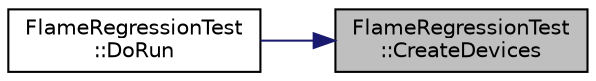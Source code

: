 digraph "FlameRegressionTest::CreateDevices"
{
 // LATEX_PDF_SIZE
  edge [fontname="Helvetica",fontsize="10",labelfontname="Helvetica",labelfontsize="10"];
  node [fontname="Helvetica",fontsize="10",shape=record];
  rankdir="RL";
  Node1 [label="FlameRegressionTest\l::CreateDevices",height=0.2,width=0.4,color="black", fillcolor="grey75", style="filled", fontcolor="black",tooltip="Create devices function."];
  Node1 -> Node2 [dir="back",color="midnightblue",fontsize="10",style="solid",fontname="Helvetica"];
  Node2 [label="FlameRegressionTest\l::DoRun",height=0.2,width=0.4,color="black", fillcolor="white", style="filled",URL="$class_flame_regression_test.html#aa1cc862bafd9d367a75cc42c9779b603",tooltip="Implementation to actually run this TestCase."];
}
